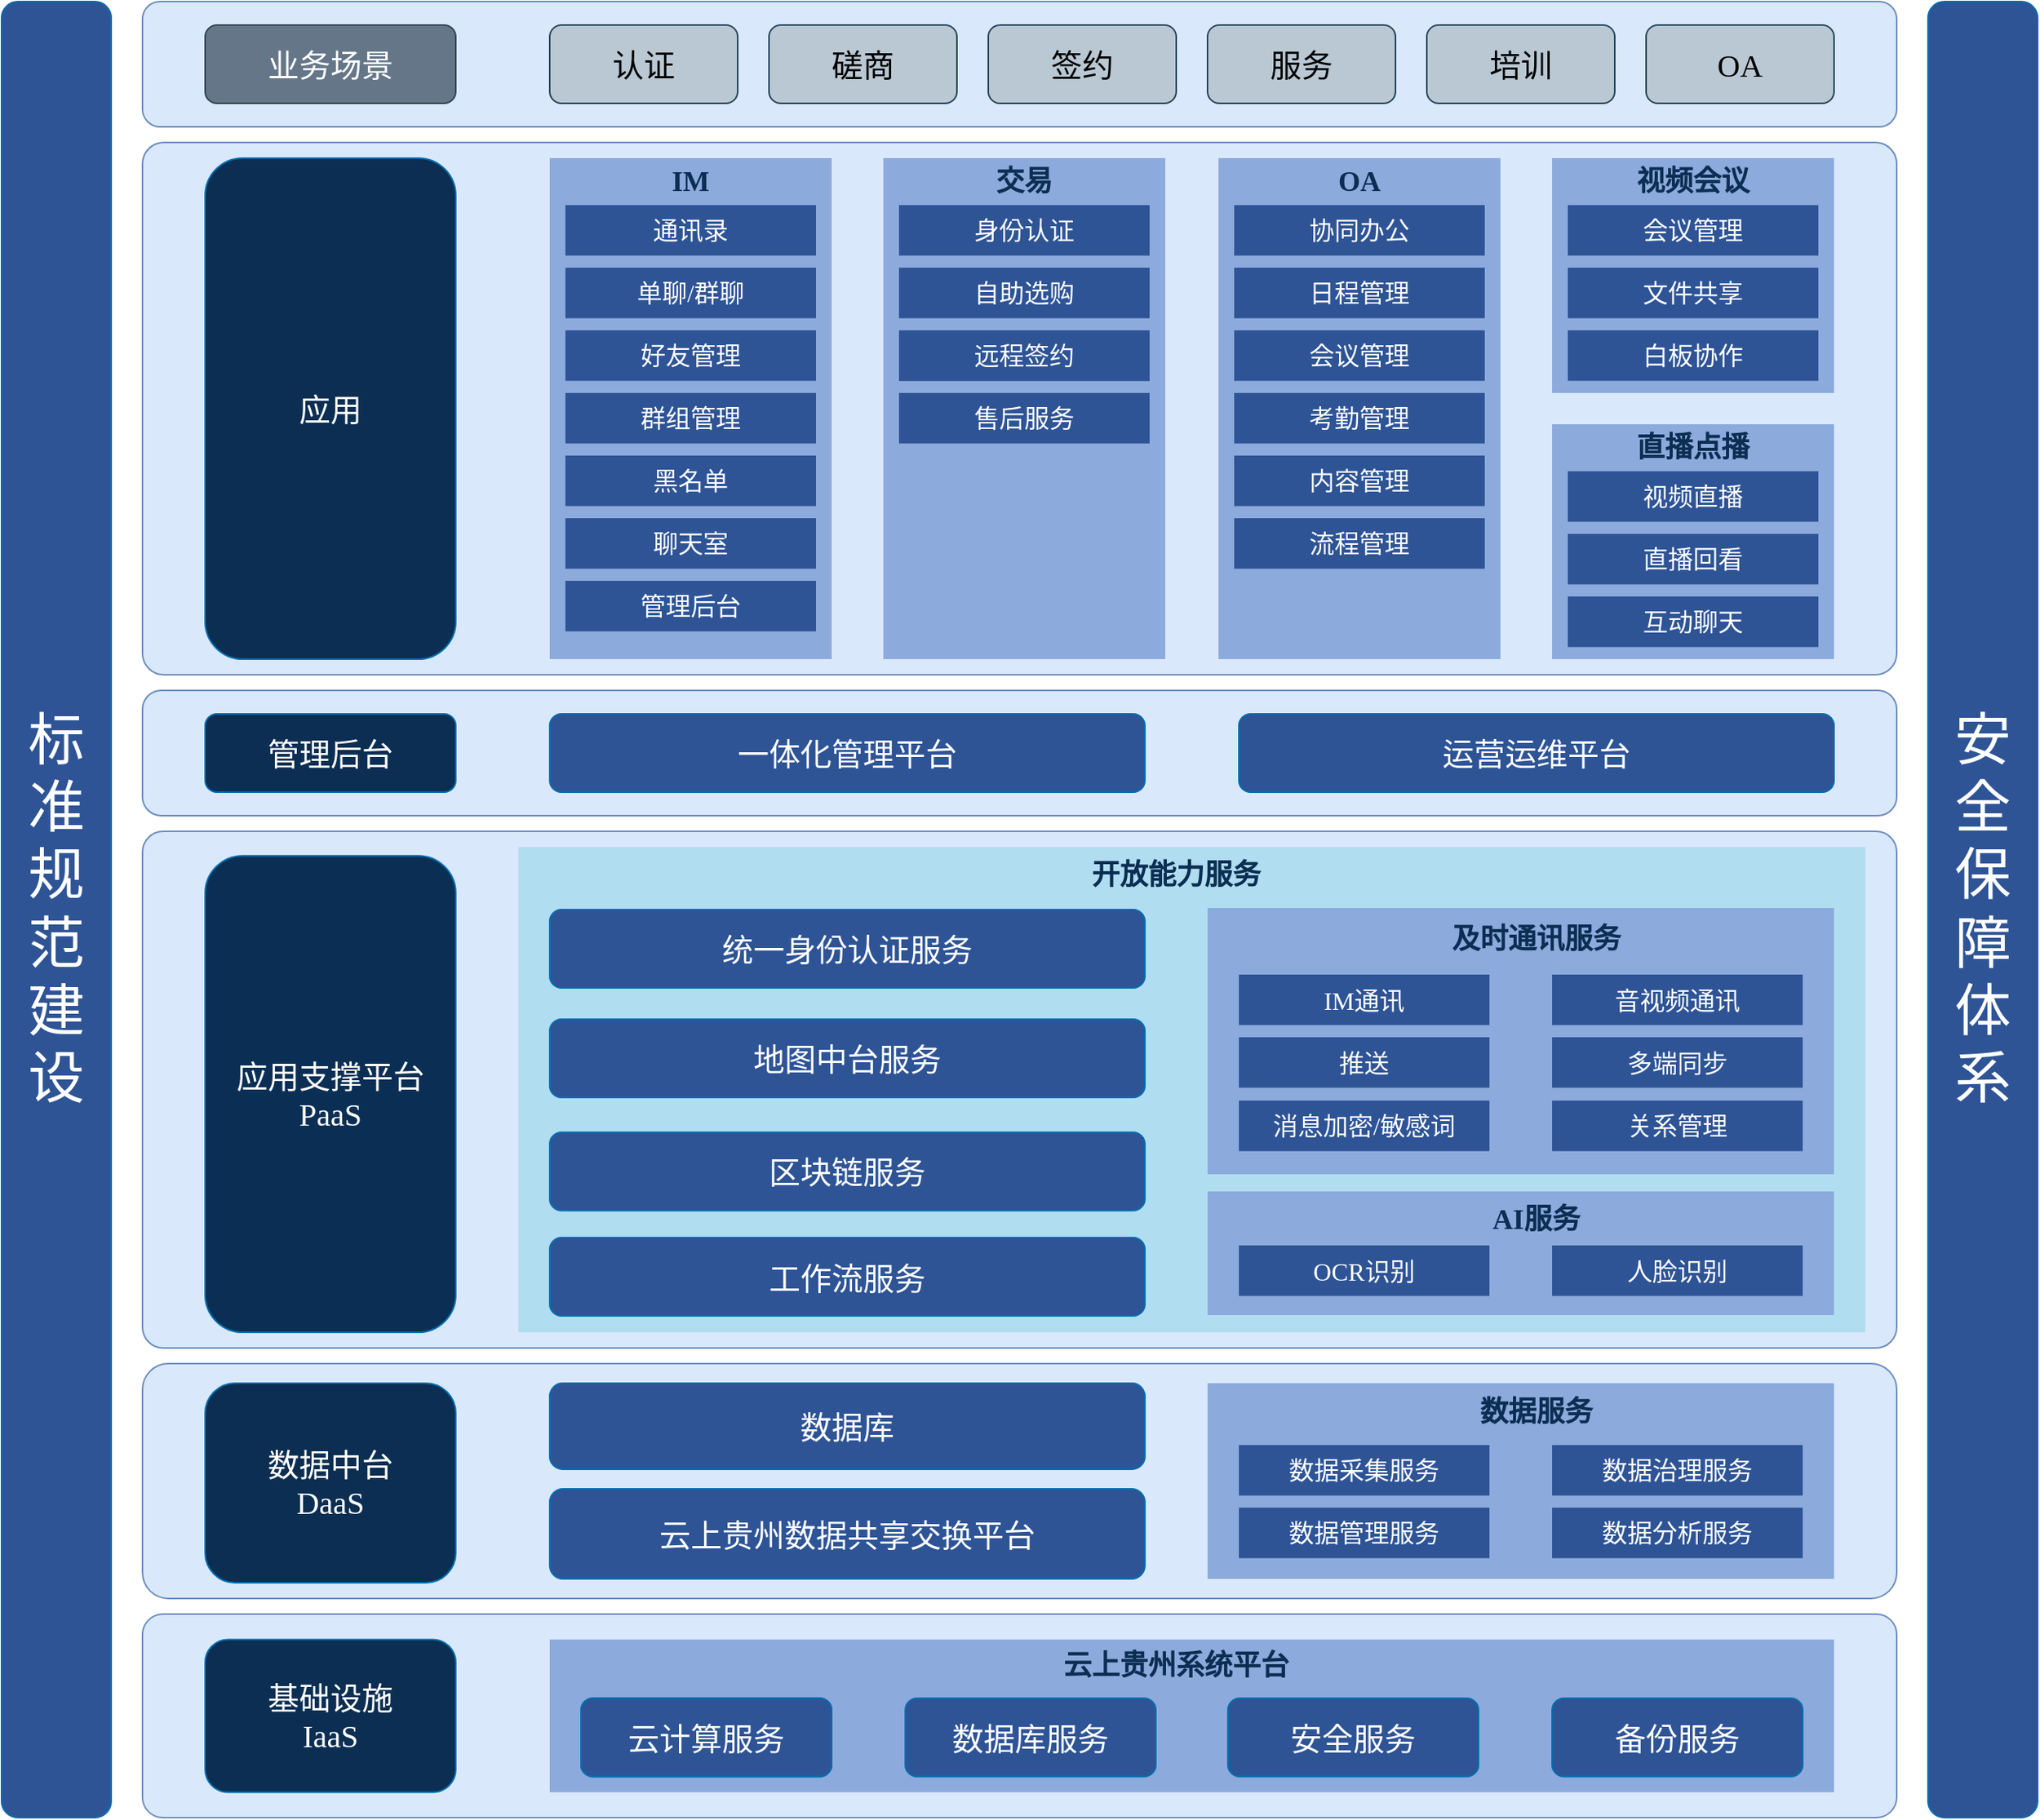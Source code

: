 <mxfile version="15.9.1" type="github">
  <diagram id="HFCnj8aLhszsA6gR-yzJ" name="总体架构图">
    <mxGraphModel dx="2585" dy="1398" grid="1" gridSize="10" guides="1" tooltips="1" connect="1" arrows="1" fold="1" page="1" pageScale="1" pageWidth="827" pageHeight="1169" math="0" shadow="0">
      <root>
        <mxCell id="0" />
        <mxCell id="1" parent="0" />
        <mxCell id="byi06CO_j5vsrsdqkOMh-2" value="" style="rounded=1;whiteSpace=wrap;html=1;fillColor=#DAE8FC;strokeColor=#6C8EBF;arcSize=14;" parent="1" vertex="1">
          <mxGeometry x="130" y="9" width="1120" height="80" as="geometry" />
        </mxCell>
        <mxCell id="byi06CO_j5vsrsdqkOMh-3" value="业务场景" style="rounded=1;whiteSpace=wrap;html=1;fillColor=#647687;fontColor=#ffffff;strokeColor=#314354;fontSize=20;fontFamily=黑体;" parent="1" vertex="1">
          <mxGeometry x="170" y="24" width="160" height="50" as="geometry" />
        </mxCell>
        <mxCell id="byi06CO_j5vsrsdqkOMh-6" value="服务" style="rounded=1;whiteSpace=wrap;html=1;fillColor=#bac8d3;strokeColor=#23445d;fontSize=20;fontFamily=黑体;" parent="1" vertex="1">
          <mxGeometry x="810" y="24" width="120" height="50" as="geometry" />
        </mxCell>
        <mxCell id="byi06CO_j5vsrsdqkOMh-15" value="" style="rounded=1;whiteSpace=wrap;html=1;fillColor=#dae8fc;strokeColor=#6c8ebf;" parent="1" vertex="1">
          <mxGeometry x="130" y="449" width="1120" height="80" as="geometry" />
        </mxCell>
        <mxCell id="byi06CO_j5vsrsdqkOMh-16" value="管理后台" style="rounded=1;whiteSpace=wrap;html=1;fillColor=#0B2E52;fontColor=#ffffff;strokeColor=#006EAF;fontSize=20;fontFamily=黑体;" parent="1" vertex="1">
          <mxGeometry x="170" y="464" width="160" height="50" as="geometry" />
        </mxCell>
        <mxCell id="byi06CO_j5vsrsdqkOMh-17" value="一体化管理平台" style="rounded=1;whiteSpace=wrap;html=1;fillColor=#2E5496;fontColor=#ffffff;strokeColor=#006EAF;fontSize=20;fontFamily=黑体;" parent="1" vertex="1">
          <mxGeometry x="390" y="464" width="380" height="50" as="geometry" />
        </mxCell>
        <mxCell id="byi06CO_j5vsrsdqkOMh-18" value="运营运维平台" style="rounded=1;whiteSpace=wrap;html=1;fillColor=#2E5496;fontColor=#ffffff;strokeColor=#006EAF;fontSize=20;fontFamily=黑体;" parent="1" vertex="1">
          <mxGeometry x="830" y="464" width="380" height="50" as="geometry" />
        </mxCell>
        <mxCell id="byi06CO_j5vsrsdqkOMh-19" value="" style="rounded=1;whiteSpace=wrap;html=1;fillColor=#dae8fc;strokeColor=#6c8ebf;arcSize=10;" parent="1" vertex="1">
          <mxGeometry x="130" y="1039" width="1120" height="130" as="geometry" />
        </mxCell>
        <mxCell id="byi06CO_j5vsrsdqkOMh-20" value="基础设施&lt;br&gt;IaaS" style="rounded=1;whiteSpace=wrap;html=1;fillColor=#0B2E52;fontColor=#ffffff;strokeColor=#006EAF;fontSize=20;fontFamily=黑体;" parent="1" vertex="1">
          <mxGeometry x="170" y="1055.25" width="160" height="97.5" as="geometry" />
        </mxCell>
        <mxCell id="byi06CO_j5vsrsdqkOMh-24" value="" style="rounded=1;whiteSpace=wrap;html=1;fillColor=#DAE8FC;strokeColor=#6C8EBF;arcSize=4;" parent="1" vertex="1">
          <mxGeometry x="130" y="99" width="1120" height="340" as="geometry" />
        </mxCell>
        <mxCell id="byi06CO_j5vsrsdqkOMh-25" value="应用" style="rounded=1;whiteSpace=wrap;html=1;fillColor=#0B2E52;fontColor=#ffffff;strokeColor=#006EAF;fontSize=20;fontFamily=黑体;" parent="1" vertex="1">
          <mxGeometry x="170" y="109" width="160" height="320" as="geometry" />
        </mxCell>
        <mxCell id="byi06CO_j5vsrsdqkOMh-26" value="" style="rounded=0;whiteSpace=wrap;html=1;fillColor=#8CAADC;fontColor=#FFFFFF;strokeColor=none;fontSize=20;fontFamily=Helvetica;" parent="1" vertex="1">
          <mxGeometry x="390" y="109" width="180" height="320" as="geometry" />
        </mxCell>
        <mxCell id="byi06CO_j5vsrsdqkOMh-27" value="认证" style="rounded=1;whiteSpace=wrap;html=1;fillColor=#bac8d3;strokeColor=#23445d;fontSize=20;fontFamily=黑体;" parent="1" vertex="1">
          <mxGeometry x="390" y="24" width="120" height="50" as="geometry" />
        </mxCell>
        <mxCell id="byi06CO_j5vsrsdqkOMh-28" value="磋商" style="rounded=1;whiteSpace=wrap;html=1;fillColor=#bac8d3;strokeColor=#23445d;fontSize=20;fontFamily=黑体;" parent="1" vertex="1">
          <mxGeometry x="530" y="24" width="120" height="50" as="geometry" />
        </mxCell>
        <mxCell id="byi06CO_j5vsrsdqkOMh-29" value="签约" style="rounded=1;whiteSpace=wrap;html=1;fillColor=#bac8d3;strokeColor=#23445d;fontSize=20;fontFamily=黑体;" parent="1" vertex="1">
          <mxGeometry x="670" y="24" width="120" height="50" as="geometry" />
        </mxCell>
        <mxCell id="byi06CO_j5vsrsdqkOMh-30" value="培训" style="rounded=1;whiteSpace=wrap;html=1;fillColor=#bac8d3;strokeColor=#23445d;fontSize=20;fontFamily=黑体;" parent="1" vertex="1">
          <mxGeometry x="950" y="24" width="120" height="50" as="geometry" />
        </mxCell>
        <mxCell id="byi06CO_j5vsrsdqkOMh-31" value="OA" style="rounded=1;whiteSpace=wrap;html=1;fillColor=#bac8d3;strokeColor=#23445d;fontSize=20;fontFamily=黑体;" parent="1" vertex="1">
          <mxGeometry x="1090" y="24" width="120" height="50" as="geometry" />
        </mxCell>
        <mxCell id="byi06CO_j5vsrsdqkOMh-36" value="" style="rounded=0;whiteSpace=wrap;html=1;fontSize=20;fillColor=#8CAADC;fontColor=#FFFFFF;strokeColor=none;" parent="1" vertex="1">
          <mxGeometry x="390" y="1055.25" width="820" height="97.5" as="geometry" />
        </mxCell>
        <mxCell id="byi06CO_j5vsrsdqkOMh-21" value="云计算服务" style="rounded=1;whiteSpace=wrap;html=1;fillColor=#0B2E52;fontColor=#ffffff;strokeColor=#006EAF;fontSize=20;fontFamily=黑体;" parent="1" vertex="1">
          <mxGeometry x="410" y="1092.75" width="160" height="50" as="geometry" />
        </mxCell>
        <mxCell id="byi06CO_j5vsrsdqkOMh-34" value="备份服务" style="rounded=1;whiteSpace=wrap;html=1;fillColor=#2E5496;fontColor=#ffffff;strokeColor=#006EAF;fontSize=20;fontFamily=黑体;" parent="1" vertex="1">
          <mxGeometry x="1030" y="1092.75" width="160" height="50" as="geometry" />
        </mxCell>
        <mxCell id="byi06CO_j5vsrsdqkOMh-37" value="云上贵州系统平台" style="text;html=1;strokeColor=none;fillColor=none;align=center;verticalAlign=middle;whiteSpace=wrap;rounded=1;fontSize=18;fontColor=#0B2E52;fontFamily=黑体;arcSize=0;fontStyle=1" parent="1" vertex="1">
          <mxGeometry x="390" y="1057.25" width="800" height="30" as="geometry" />
        </mxCell>
        <mxCell id="byi06CO_j5vsrsdqkOMh-38" value="云计算服务" style="rounded=1;whiteSpace=wrap;html=1;fillColor=#2E5496;fontColor=#ffffff;strokeColor=#006EAF;fontSize=20;fontFamily=黑体;" parent="1" vertex="1">
          <mxGeometry x="410" y="1092.75" width="160" height="50" as="geometry" />
        </mxCell>
        <mxCell id="byi06CO_j5vsrsdqkOMh-39" value="数据库服务" style="rounded=1;whiteSpace=wrap;html=1;fillColor=#2E5496;fontColor=#ffffff;strokeColor=#006EAF;fontSize=20;fontFamily=黑体;" parent="1" vertex="1">
          <mxGeometry x="617" y="1092.75" width="160" height="50" as="geometry" />
        </mxCell>
        <mxCell id="byi06CO_j5vsrsdqkOMh-40" value="安全服务" style="rounded=1;whiteSpace=wrap;html=1;fillColor=#2E5496;fontColor=#ffffff;strokeColor=#006EAF;fontSize=20;fontFamily=黑体;" parent="1" vertex="1">
          <mxGeometry x="823" y="1092.75" width="160" height="50" as="geometry" />
        </mxCell>
        <mxCell id="byi06CO_j5vsrsdqkOMh-42" value="" style="rounded=1;whiteSpace=wrap;html=1;fillColor=#dae8fc;strokeColor=#6c8ebf;arcSize=11;" parent="1" vertex="1">
          <mxGeometry x="130" y="879" width="1120" height="150" as="geometry" />
        </mxCell>
        <mxCell id="byi06CO_j5vsrsdqkOMh-43" value="数据中台&lt;br&gt;DaaS" style="rounded=1;whiteSpace=wrap;html=1;fillColor=#0B2E52;fontColor=#ffffff;strokeColor=#006EAF;fontSize=20;fontFamily=黑体;" parent="1" vertex="1">
          <mxGeometry x="170" y="891.5" width="160" height="127.5" as="geometry" />
        </mxCell>
        <mxCell id="byi06CO_j5vsrsdqkOMh-44" value="数据库" style="rounded=1;whiteSpace=wrap;html=1;fillColor=#2E5496;fontColor=#ffffff;strokeColor=#006EAF;fontSize=20;fontFamily=黑体;" parent="1" vertex="1">
          <mxGeometry x="390" y="891.5" width="380" height="55" as="geometry" />
        </mxCell>
        <mxCell id="byi06CO_j5vsrsdqkOMh-45" value="云上贵州数据共享交换平台" style="rounded=1;whiteSpace=wrap;html=1;fillColor=#2E5496;fontColor=#ffffff;strokeColor=#006EAF;fontSize=20;fontFamily=黑体;" parent="1" vertex="1">
          <mxGeometry x="390" y="959" width="380" height="57.5" as="geometry" />
        </mxCell>
        <mxCell id="byi06CO_j5vsrsdqkOMh-46" value="" style="rounded=0;whiteSpace=wrap;html=1;fillColor=#8CAADC;fontColor=#FFFFFF;strokeColor=none;fontSize=20;fontFamily=Helvetica;align=center;" parent="1" vertex="1">
          <mxGeometry x="810" y="891.5" width="400" height="125" as="geometry" />
        </mxCell>
        <mxCell id="byi06CO_j5vsrsdqkOMh-47" value="数据服务" style="text;html=1;strokeColor=none;fillColor=none;align=center;verticalAlign=middle;whiteSpace=wrap;rounded=1;fontSize=18;fontColor=#0B2E52;fontFamily=黑体;arcSize=0;fontStyle=1" parent="1" vertex="1">
          <mxGeometry x="830" y="895" width="380" height="30" as="geometry" />
        </mxCell>
        <mxCell id="byi06CO_j5vsrsdqkOMh-49" value="数据采集服务" style="rounded=0;whiteSpace=wrap;html=1;fontFamily=黑体;fontSize=16;fontColor=#FFFFFF;fillColor=#2E5496;strokeColor=none;" parent="1" vertex="1">
          <mxGeometry x="830" y="931" width="160" height="32.25" as="geometry" />
        </mxCell>
        <mxCell id="byi06CO_j5vsrsdqkOMh-50" value="数据治理服务" style="rounded=0;whiteSpace=wrap;html=1;fontFamily=黑体;fontSize=16;fontColor=#FFFFFF;fillColor=#2E5496;strokeColor=none;" parent="1" vertex="1">
          <mxGeometry x="1030" y="931" width="160" height="32.25" as="geometry" />
        </mxCell>
        <mxCell id="byi06CO_j5vsrsdqkOMh-51" value="数据管理服务" style="rounded=0;whiteSpace=wrap;html=1;fontFamily=黑体;fontSize=16;fontColor=#FFFFFF;fillColor=#2E5496;strokeColor=none;" parent="1" vertex="1">
          <mxGeometry x="830" y="971" width="160" height="32.25" as="geometry" />
        </mxCell>
        <mxCell id="byi06CO_j5vsrsdqkOMh-52" value="数据分析服务" style="rounded=0;whiteSpace=wrap;html=1;fontFamily=黑体;fontSize=16;fontColor=#FFFFFF;fillColor=#2E5496;strokeColor=none;" parent="1" vertex="1">
          <mxGeometry x="1030" y="971" width="160" height="32.25" as="geometry" />
        </mxCell>
        <mxCell id="byi06CO_j5vsrsdqkOMh-53" value="" style="rounded=1;whiteSpace=wrap;html=1;fillColor=#dae8fc;strokeColor=#6c8ebf;arcSize=4;" parent="1" vertex="1">
          <mxGeometry x="130" y="539" width="1120" height="330" as="geometry" />
        </mxCell>
        <mxCell id="byi06CO_j5vsrsdqkOMh-54" value="应用支撑平台&lt;br&gt;PaaS" style="rounded=1;whiteSpace=wrap;html=1;fillColor=#0B2F54;fontColor=#ffffff;strokeColor=#006EAF;fontSize=20;fontFamily=黑体;" parent="1" vertex="1">
          <mxGeometry x="170" y="554.63" width="160" height="304.37" as="geometry" />
        </mxCell>
        <mxCell id="byi06CO_j5vsrsdqkOMh-77" value="" style="rounded=0;whiteSpace=wrap;html=1;fillColor=#b1ddf0;strokeColor=none;fontSize=20;fontFamily=Helvetica;align=center;" parent="1" vertex="1">
          <mxGeometry x="370" y="549" width="860" height="310" as="geometry" />
        </mxCell>
        <mxCell id="byi06CO_j5vsrsdqkOMh-55" value="地图中台服务" style="rounded=1;whiteSpace=wrap;html=1;fillColor=#2E5496;fontColor=#ffffff;strokeColor=#006EAF;fontSize=20;fontFamily=黑体;" parent="1" vertex="1">
          <mxGeometry x="390" y="659" width="380" height="50" as="geometry" />
        </mxCell>
        <mxCell id="byi06CO_j5vsrsdqkOMh-56" value="统一身份认证服务" style="rounded=1;whiteSpace=wrap;html=1;fillColor=#2E5496;fontColor=#ffffff;strokeColor=#006EAF;fontSize=20;fontFamily=黑体;" parent="1" vertex="1">
          <mxGeometry x="390" y="589" width="380" height="50" as="geometry" />
        </mxCell>
        <mxCell id="byi06CO_j5vsrsdqkOMh-57" value="区块链服务" style="rounded=1;whiteSpace=wrap;html=1;fillColor=#2E5496;fontColor=#ffffff;strokeColor=#006EAF;fontSize=20;fontFamily=黑体;" parent="1" vertex="1">
          <mxGeometry x="390" y="731.25" width="380" height="50" as="geometry" />
        </mxCell>
        <mxCell id="byi06CO_j5vsrsdqkOMh-64" value="" style="rounded=0;whiteSpace=wrap;html=1;fillColor=#8CAADC;fontColor=#FFFFFF;strokeColor=none;fontSize=20;fontFamily=Helvetica;align=center;" parent="1" vertex="1">
          <mxGeometry x="810" y="588" width="400" height="170" as="geometry" />
        </mxCell>
        <mxCell id="byi06CO_j5vsrsdqkOMh-65" value="及时通讯服务" style="text;html=1;strokeColor=none;fillColor=none;align=center;verticalAlign=middle;whiteSpace=wrap;rounded=1;fontSize=18;fontColor=#0B2E52;fontFamily=黑体;arcSize=0;fontStyle=1" parent="1" vertex="1">
          <mxGeometry x="830" y="592.5" width="380" height="30" as="geometry" />
        </mxCell>
        <mxCell id="byi06CO_j5vsrsdqkOMh-66" value="IM通讯" style="rounded=0;whiteSpace=wrap;html=1;fontFamily=黑体;fontSize=16;fontColor=#FFFFFF;fillColor=#2E5496;strokeColor=none;" parent="1" vertex="1">
          <mxGeometry x="830" y="630.5" width="160" height="32.25" as="geometry" />
        </mxCell>
        <mxCell id="byi06CO_j5vsrsdqkOMh-67" value="音视频通讯" style="rounded=0;whiteSpace=wrap;html=1;fontFamily=黑体;fontSize=16;fontColor=#FFFFFF;fillColor=#2E5496;strokeColor=none;" parent="1" vertex="1">
          <mxGeometry x="1030" y="630.5" width="160" height="32.25" as="geometry" />
        </mxCell>
        <mxCell id="byi06CO_j5vsrsdqkOMh-68" value="推送" style="rounded=0;whiteSpace=wrap;html=1;fontFamily=黑体;fontSize=16;fontColor=#FFFFFF;fillColor=#2E5496;strokeColor=none;" parent="1" vertex="1">
          <mxGeometry x="830" y="670.5" width="160" height="32.25" as="geometry" />
        </mxCell>
        <mxCell id="byi06CO_j5vsrsdqkOMh-69" value="多端同步" style="rounded=0;whiteSpace=wrap;html=1;fontFamily=黑体;fontSize=16;fontColor=#FFFFFF;fillColor=#2E5496;strokeColor=none;" parent="1" vertex="1">
          <mxGeometry x="1030" y="670.5" width="160" height="32.25" as="geometry" />
        </mxCell>
        <mxCell id="byi06CO_j5vsrsdqkOMh-70" value="" style="rounded=0;whiteSpace=wrap;html=1;fillColor=#8CAADC;fontColor=#FFFFFF;strokeColor=none;fontSize=20;fontFamily=Helvetica;align=center;" parent="1" vertex="1">
          <mxGeometry x="810" y="769" width="400" height="79" as="geometry" />
        </mxCell>
        <mxCell id="byi06CO_j5vsrsdqkOMh-71" value="AI服务" style="text;html=1;strokeColor=none;fillColor=none;align=center;verticalAlign=middle;whiteSpace=wrap;rounded=1;fontSize=18;fontColor=#0B2E52;fontFamily=黑体;arcSize=0;fontStyle=1" parent="1" vertex="1">
          <mxGeometry x="830" y="771.5" width="380" height="30" as="geometry" />
        </mxCell>
        <mxCell id="byi06CO_j5vsrsdqkOMh-72" value="OCR识别" style="rounded=0;whiteSpace=wrap;html=1;fontFamily=黑体;fontSize=16;fontColor=#FFFFFF;fillColor=#2E5496;strokeColor=none;" parent="1" vertex="1">
          <mxGeometry x="830" y="803.5" width="160" height="32.25" as="geometry" />
        </mxCell>
        <mxCell id="byi06CO_j5vsrsdqkOMh-73" value="人脸识别" style="rounded=0;whiteSpace=wrap;html=1;fontFamily=黑体;fontSize=16;fontColor=#FFFFFF;fillColor=#2E5496;strokeColor=none;" parent="1" vertex="1">
          <mxGeometry x="1030" y="803.5" width="160" height="32.25" as="geometry" />
        </mxCell>
        <mxCell id="byi06CO_j5vsrsdqkOMh-76" value="工作流服务" style="rounded=1;whiteSpace=wrap;html=1;fillColor=#2E5496;fontColor=#ffffff;strokeColor=#006EAF;fontSize=20;fontFamily=黑体;" parent="1" vertex="1">
          <mxGeometry x="390" y="798.5" width="380" height="50" as="geometry" />
        </mxCell>
        <mxCell id="byi06CO_j5vsrsdqkOMh-79" value="消息加密/敏感词" style="rounded=0;whiteSpace=wrap;html=1;fontFamily=黑体;fontSize=16;fontColor=#FFFFFF;fillColor=#2E5496;strokeColor=none;" parent="1" vertex="1">
          <mxGeometry x="830" y="711" width="160" height="32.25" as="geometry" />
        </mxCell>
        <mxCell id="byi06CO_j5vsrsdqkOMh-80" value="关系管理" style="rounded=0;whiteSpace=wrap;html=1;fontFamily=黑体;fontSize=16;fontColor=#FFFFFF;fillColor=#2E5496;strokeColor=none;" parent="1" vertex="1">
          <mxGeometry x="1030" y="711" width="160" height="32.25" as="geometry" />
        </mxCell>
        <mxCell id="byi06CO_j5vsrsdqkOMh-82" value="开放能力服务" style="text;html=1;strokeColor=none;fillColor=none;align=center;verticalAlign=middle;whiteSpace=wrap;rounded=1;fontSize=18;fontColor=#0B2E52;fontFamily=黑体;arcSize=0;fontStyle=1" parent="1" vertex="1">
          <mxGeometry x="600" y="551.63" width="380" height="30" as="geometry" />
        </mxCell>
        <mxCell id="f6I-92WPhERwhlRrRSYp-1" value="IM" style="text;html=1;strokeColor=none;fillColor=none;align=center;verticalAlign=middle;whiteSpace=wrap;rounded=1;fontSize=18;fontColor=#0B2E52;fontFamily=黑体;arcSize=0;fontStyle=1" vertex="1" parent="1">
          <mxGeometry x="390" y="109" width="180" height="30" as="geometry" />
        </mxCell>
        <mxCell id="f6I-92WPhERwhlRrRSYp-2" value="通讯录" style="rounded=0;whiteSpace=wrap;html=1;fontFamily=黑体;fontSize=16;fontColor=#FFFFFF;fillColor=#2E5496;strokeColor=none;" vertex="1" parent="1">
          <mxGeometry x="400" y="139" width="160" height="32.25" as="geometry" />
        </mxCell>
        <mxCell id="f6I-92WPhERwhlRrRSYp-3" value="单聊/群聊" style="rounded=0;whiteSpace=wrap;html=1;fontFamily=黑体;fontSize=16;fontColor=#FFFFFF;fillColor=#2E5496;strokeColor=none;" vertex="1" parent="1">
          <mxGeometry x="400" y="179" width="160" height="32.25" as="geometry" />
        </mxCell>
        <mxCell id="f6I-92WPhERwhlRrRSYp-4" value="&lt;span&gt;好友管理&lt;/span&gt;" style="rounded=0;whiteSpace=wrap;html=1;fontFamily=黑体;fontSize=16;fontColor=#FFFFFF;fillColor=#2E5496;strokeColor=none;" vertex="1" parent="1">
          <mxGeometry x="400" y="219" width="160" height="32.25" as="geometry" />
        </mxCell>
        <mxCell id="f6I-92WPhERwhlRrRSYp-5" value="黑名单" style="rounded=0;whiteSpace=wrap;html=1;fontFamily=黑体;fontSize=16;fontColor=#FFFFFF;fillColor=#2E5496;strokeColor=none;" vertex="1" parent="1">
          <mxGeometry x="400" y="299" width="160" height="32.25" as="geometry" />
        </mxCell>
        <mxCell id="f6I-92WPhERwhlRrRSYp-6" value="聊天室" style="rounded=0;whiteSpace=wrap;html=1;fontFamily=黑体;fontSize=16;fontColor=#FFFFFF;fillColor=#2E5496;strokeColor=none;" vertex="1" parent="1">
          <mxGeometry x="400" y="339" width="160" height="32.25" as="geometry" />
        </mxCell>
        <mxCell id="f6I-92WPhERwhlRrRSYp-7" value="群组管理" style="rounded=0;whiteSpace=wrap;html=1;fontFamily=黑体;fontSize=16;fontColor=#FFFFFF;fillColor=#2E5496;strokeColor=none;" vertex="1" parent="1">
          <mxGeometry x="400" y="259" width="160" height="32.25" as="geometry" />
        </mxCell>
        <mxCell id="f6I-92WPhERwhlRrRSYp-8" value="" style="rounded=0;whiteSpace=wrap;html=1;fillColor=#8CAADC;fontColor=#FFFFFF;strokeColor=none;fontSize=20;fontFamily=Helvetica;" vertex="1" parent="1">
          <mxGeometry x="603" y="109" width="180" height="320" as="geometry" />
        </mxCell>
        <mxCell id="f6I-92WPhERwhlRrRSYp-9" value="交易" style="text;html=1;strokeColor=none;fillColor=none;align=center;verticalAlign=middle;whiteSpace=wrap;rounded=1;fontSize=18;fontColor=#0B2E52;fontFamily=黑体;arcSize=0;fontStyle=1" vertex="1" parent="1">
          <mxGeometry x="603" y="109" width="180" height="30" as="geometry" />
        </mxCell>
        <mxCell id="f6I-92WPhERwhlRrRSYp-11" value="&lt;span&gt;自助选购&lt;/span&gt;" style="rounded=0;whiteSpace=wrap;html=1;fontFamily=黑体;fontSize=16;fontColor=#FFFFFF;fillColor=#2E5496;strokeColor=none;" vertex="1" parent="1">
          <mxGeometry x="613" y="179" width="160" height="32.25" as="geometry" />
        </mxCell>
        <mxCell id="f6I-92WPhERwhlRrRSYp-12" value="自助" style="rounded=0;whiteSpace=wrap;html=1;fontFamily=黑体;fontSize=16;fontColor=#FFFFFF;fillColor=#2E5496;strokeColor=none;" vertex="1" parent="1">
          <mxGeometry x="613" y="219" width="160" height="32.25" as="geometry" />
        </mxCell>
        <mxCell id="f6I-92WPhERwhlRrRSYp-13" value="售后服务" style="rounded=0;whiteSpace=wrap;html=1;fontFamily=黑体;fontSize=16;fontColor=#FFFFFF;fillColor=#2E5496;strokeColor=none;" vertex="1" parent="1">
          <mxGeometry x="613" y="259" width="160" height="32.25" as="geometry" />
        </mxCell>
        <mxCell id="f6I-92WPhERwhlRrRSYp-14" value="" style="rounded=0;whiteSpace=wrap;html=1;fillColor=#8CAADC;fontColor=#FFFFFF;strokeColor=none;fontSize=20;fontFamily=Helvetica;" vertex="1" parent="1">
          <mxGeometry x="817" y="109" width="180" height="320" as="geometry" />
        </mxCell>
        <mxCell id="f6I-92WPhERwhlRrRSYp-15" value="" style="rounded=0;whiteSpace=wrap;html=1;fillColor=#8CAADC;fontColor=#FFFFFF;strokeColor=none;fontSize=20;fontFamily=Helvetica;" vertex="1" parent="1">
          <mxGeometry x="1030" y="109" width="180" height="150" as="geometry" />
        </mxCell>
        <mxCell id="f6I-92WPhERwhlRrRSYp-17" value="身份认证" style="rounded=0;whiteSpace=wrap;html=1;fontFamily=黑体;fontSize=16;fontColor=#FFFFFF;fillColor=#2E5496;strokeColor=none;" vertex="1" parent="1">
          <mxGeometry x="613" y="139" width="160" height="32.25" as="geometry" />
        </mxCell>
        <mxCell id="f6I-92WPhERwhlRrRSYp-18" value="视频会议" style="text;html=1;strokeColor=none;fillColor=none;align=center;verticalAlign=middle;whiteSpace=wrap;rounded=1;fontSize=18;fontColor=#0B2E52;fontFamily=黑体;arcSize=0;fontStyle=1" vertex="1" parent="1">
          <mxGeometry x="1030" y="109" width="180" height="30" as="geometry" />
        </mxCell>
        <mxCell id="f6I-92WPhERwhlRrRSYp-19" value="OA" style="text;html=1;strokeColor=none;fillColor=none;align=center;verticalAlign=middle;whiteSpace=wrap;rounded=1;fontSize=18;fontColor=#0B2E52;fontFamily=黑体;arcSize=0;fontStyle=1" vertex="1" parent="1">
          <mxGeometry x="817" y="109" width="180" height="30" as="geometry" />
        </mxCell>
        <mxCell id="f6I-92WPhERwhlRrRSYp-21" value="管理后台" style="rounded=0;whiteSpace=wrap;html=1;fontFamily=黑体;fontSize=16;fontColor=#FFFFFF;fillColor=#2E5496;strokeColor=none;" vertex="1" parent="1">
          <mxGeometry x="400" y="379" width="160" height="32.25" as="geometry" />
        </mxCell>
        <mxCell id="f6I-92WPhERwhlRrRSYp-22" value="协同办公" style="rounded=0;whiteSpace=wrap;html=1;fontFamily=黑体;fontSize=16;fontColor=#FFFFFF;fillColor=#2E5496;strokeColor=none;" vertex="1" parent="1">
          <mxGeometry x="827" y="139" width="160" height="32.25" as="geometry" />
        </mxCell>
        <mxCell id="f6I-92WPhERwhlRrRSYp-23" value="日程管理" style="rounded=0;whiteSpace=wrap;html=1;fontFamily=黑体;fontSize=16;fontColor=#FFFFFF;fillColor=#2E5496;strokeColor=none;" vertex="1" parent="1">
          <mxGeometry x="827" y="179" width="160" height="32.25" as="geometry" />
        </mxCell>
        <mxCell id="f6I-92WPhERwhlRrRSYp-24" value="会议管理" style="rounded=0;whiteSpace=wrap;html=1;fontFamily=黑体;fontSize=16;fontColor=#FFFFFF;fillColor=#2E5496;strokeColor=none;" vertex="1" parent="1">
          <mxGeometry x="827" y="219" width="160" height="32.25" as="geometry" />
        </mxCell>
        <mxCell id="f6I-92WPhERwhlRrRSYp-25" value="考勤管理" style="rounded=0;whiteSpace=wrap;html=1;fontFamily=黑体;fontSize=16;fontColor=#FFFFFF;fillColor=#2E5496;strokeColor=none;" vertex="1" parent="1">
          <mxGeometry x="827" y="259" width="160" height="32.25" as="geometry" />
        </mxCell>
        <mxCell id="f6I-92WPhERwhlRrRSYp-26" value="远程签约" style="rounded=0;whiteSpace=wrap;html=1;fontFamily=黑体;fontSize=16;fontColor=#FFFFFF;fillColor=#2E5496;strokeColor=none;" vertex="1" parent="1">
          <mxGeometry x="613" y="219" width="160" height="32.25" as="geometry" />
        </mxCell>
        <mxCell id="f6I-92WPhERwhlRrRSYp-27" value="" style="rounded=0;whiteSpace=wrap;html=1;fillColor=#8CAADC;fontColor=#FFFFFF;strokeColor=none;fontSize=20;fontFamily=Helvetica;" vertex="1" parent="1">
          <mxGeometry x="1030" y="279" width="180" height="150" as="geometry" />
        </mxCell>
        <mxCell id="f6I-92WPhERwhlRrRSYp-28" value="直播点播" style="text;html=1;strokeColor=none;fillColor=none;align=center;verticalAlign=middle;whiteSpace=wrap;rounded=1;fontSize=18;fontColor=#0B2E52;fontFamily=黑体;arcSize=0;fontStyle=1" vertex="1" parent="1">
          <mxGeometry x="1030" y="279" width="180" height="30" as="geometry" />
        </mxCell>
        <mxCell id="f6I-92WPhERwhlRrRSYp-29" value="内容管理" style="rounded=0;whiteSpace=wrap;html=1;fontFamily=黑体;fontSize=16;fontColor=#FFFFFF;fillColor=#2E5496;strokeColor=none;" vertex="1" parent="1">
          <mxGeometry x="827" y="299" width="160" height="32.25" as="geometry" />
        </mxCell>
        <mxCell id="f6I-92WPhERwhlRrRSYp-30" value="流程管理" style="rounded=0;whiteSpace=wrap;html=1;fontFamily=黑体;fontSize=16;fontColor=#FFFFFF;fillColor=#2E5496;strokeColor=none;" vertex="1" parent="1">
          <mxGeometry x="827" y="339" width="160" height="32.25" as="geometry" />
        </mxCell>
        <mxCell id="f6I-92WPhERwhlRrRSYp-31" value="会议管理" style="rounded=0;whiteSpace=wrap;html=1;fontFamily=黑体;fontSize=16;fontColor=#FFFFFF;fillColor=#2E5496;strokeColor=none;" vertex="1" parent="1">
          <mxGeometry x="1040" y="139" width="160" height="32.25" as="geometry" />
        </mxCell>
        <mxCell id="f6I-92WPhERwhlRrRSYp-32" value="文件共享" style="rounded=0;whiteSpace=wrap;html=1;fontFamily=黑体;fontSize=16;fontColor=#FFFFFF;fillColor=#2E5496;strokeColor=none;" vertex="1" parent="1">
          <mxGeometry x="1040" y="179" width="160" height="32.25" as="geometry" />
        </mxCell>
        <mxCell id="f6I-92WPhERwhlRrRSYp-33" value="白板协作" style="rounded=0;whiteSpace=wrap;html=1;fontFamily=黑体;fontSize=16;fontColor=#FFFFFF;fillColor=#2E5496;strokeColor=none;" vertex="1" parent="1">
          <mxGeometry x="1040" y="219" width="160" height="32.25" as="geometry" />
        </mxCell>
        <mxCell id="f6I-92WPhERwhlRrRSYp-35" value="视频直播" style="rounded=0;whiteSpace=wrap;html=1;fontFamily=黑体;fontSize=16;fontColor=#FFFFFF;fillColor=#2E5496;strokeColor=none;" vertex="1" parent="1">
          <mxGeometry x="1040" y="309" width="160" height="32.25" as="geometry" />
        </mxCell>
        <mxCell id="f6I-92WPhERwhlRrRSYp-37" value="直播回看" style="rounded=0;whiteSpace=wrap;html=1;fontFamily=黑体;fontSize=16;fontColor=#FFFFFF;fillColor=#2E5496;strokeColor=none;" vertex="1" parent="1">
          <mxGeometry x="1040" y="349" width="160" height="32.25" as="geometry" />
        </mxCell>
        <mxCell id="f6I-92WPhERwhlRrRSYp-38" value="互动聊天" style="rounded=0;whiteSpace=wrap;html=1;fontFamily=黑体;fontSize=16;fontColor=#FFFFFF;fillColor=#2E5496;strokeColor=none;" vertex="1" parent="1">
          <mxGeometry x="1040" y="389" width="160" height="32.25" as="geometry" />
        </mxCell>
        <mxCell id="f6I-92WPhERwhlRrRSYp-39" value="标&lt;br style=&quot;font-size: 36px;&quot;&gt;准&lt;br style=&quot;font-size: 36px;&quot;&gt;规&lt;br style=&quot;font-size: 36px;&quot;&gt;范&lt;br style=&quot;font-size: 36px;&quot;&gt;建&lt;br style=&quot;font-size: 36px;&quot;&gt;设" style="rounded=1;whiteSpace=wrap;html=1;fillColor=#2E5496;strokeColor=#006EAF;fontFamily=黑体;fontSize=36;fontColor=#ffffff;" vertex="1" parent="1">
          <mxGeometry x="40" y="9" width="70" height="1160" as="geometry" />
        </mxCell>
        <mxCell id="f6I-92WPhERwhlRrRSYp-40" value="安全保障体系" style="rounded=1;whiteSpace=wrap;html=1;fillColor=#2E5496;strokeColor=#006EAF;fontFamily=黑体;fontSize=36;fontColor=#ffffff;" vertex="1" parent="1">
          <mxGeometry x="1270" y="9" width="70" height="1160" as="geometry" />
        </mxCell>
      </root>
    </mxGraphModel>
  </diagram>
</mxfile>
